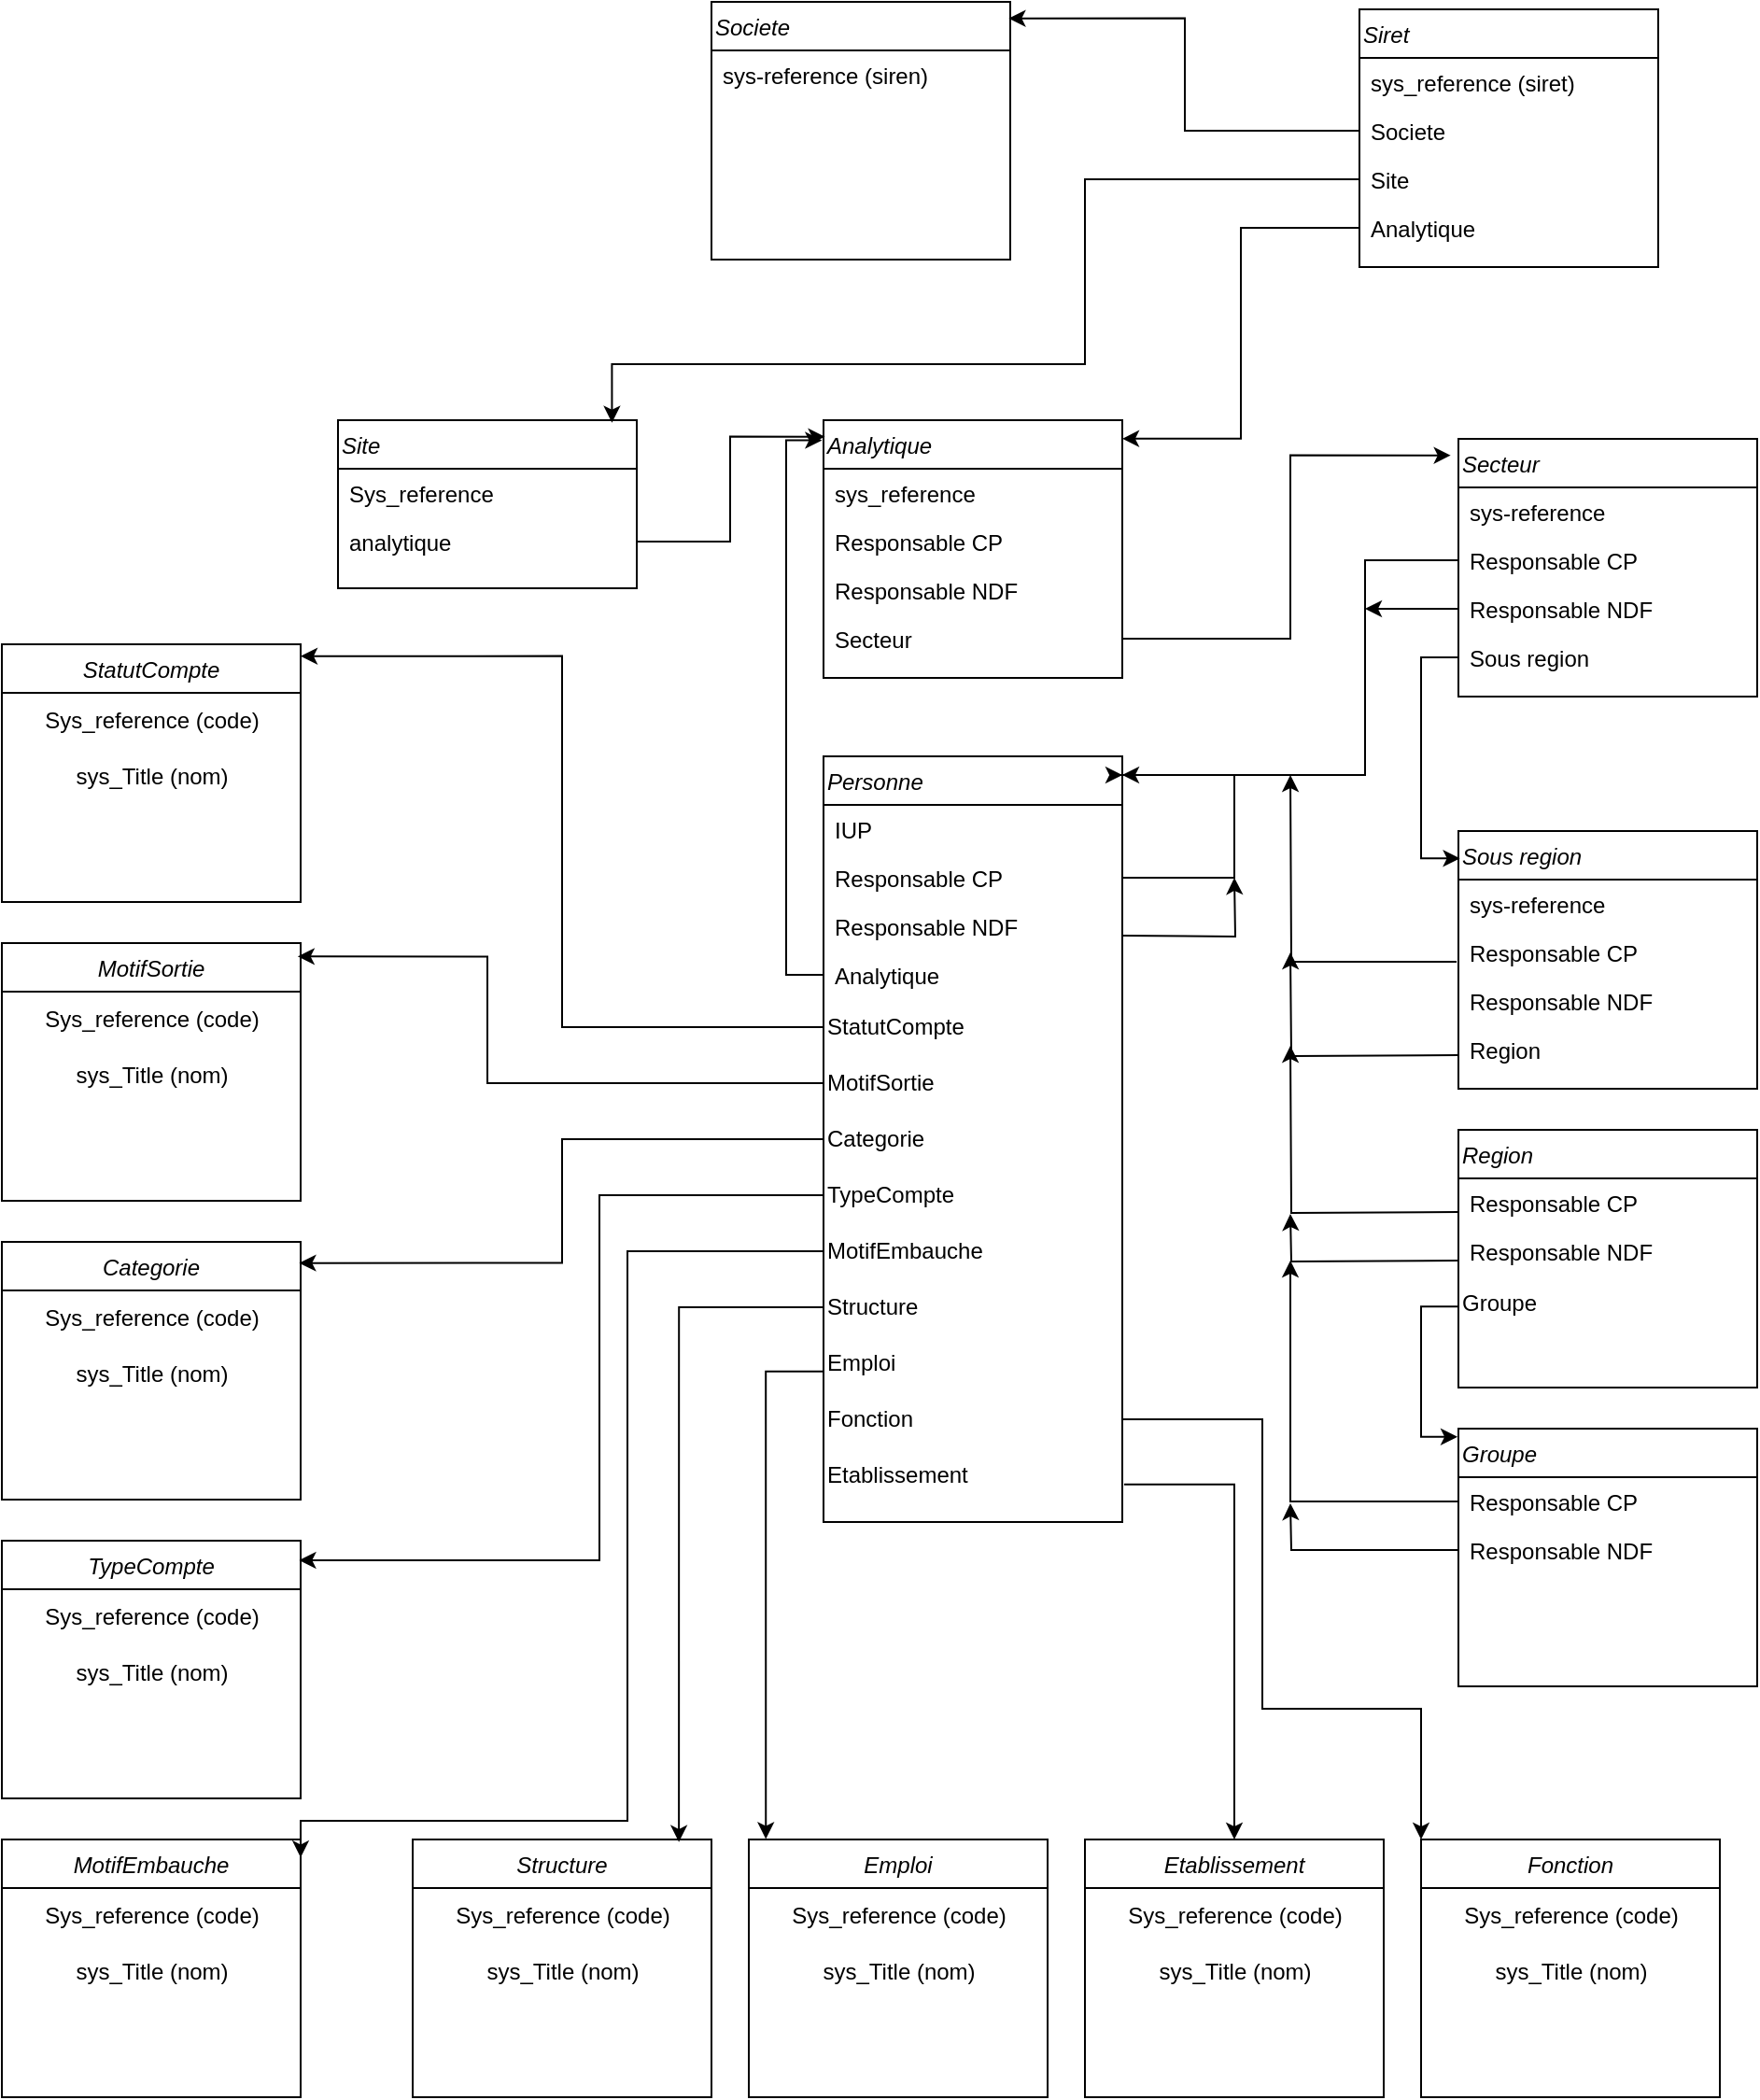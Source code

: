 <mxfile version="21.6.7" type="github">
  <diagram id="C5RBs43oDa-KdzZeNtuy" name="Page-1">
    <mxGraphModel dx="2206" dy="1166" grid="1" gridSize="5" guides="1" tooltips="1" connect="1" arrows="1" fold="1" page="1" pageScale="1" pageWidth="1654" pageHeight="1169" math="0" shadow="0">
      <root>
        <mxCell id="WIyWlLk6GJQsqaUBKTNV-0" />
        <mxCell id="WIyWlLk6GJQsqaUBKTNV-1" parent="WIyWlLk6GJQsqaUBKTNV-0" />
        <mxCell id="zkfFHV4jXpPFQw0GAbJ--0" value="Analytique&#xa;" style="swimlane;fontStyle=2;align=left;verticalAlign=top;childLayout=stackLayout;horizontal=1;startSize=26;horizontalStack=0;resizeParent=1;resizeLast=0;collapsible=1;marginBottom=0;rounded=0;shadow=0;strokeWidth=1;" parent="WIyWlLk6GJQsqaUBKTNV-1" vertex="1">
          <mxGeometry x="460" y="260" width="160" height="138" as="geometry">
            <mxRectangle x="230" y="140" width="160" height="26" as="alternateBounds" />
          </mxGeometry>
        </mxCell>
        <mxCell id="zkfFHV4jXpPFQw0GAbJ--1" value="sys_reference" style="text;align=left;verticalAlign=top;spacingLeft=4;spacingRight=4;overflow=hidden;rotatable=0;points=[[0,0.5],[1,0.5]];portConstraint=eastwest;" parent="zkfFHV4jXpPFQw0GAbJ--0" vertex="1">
          <mxGeometry y="26" width="160" height="26" as="geometry" />
        </mxCell>
        <mxCell id="zkfFHV4jXpPFQw0GAbJ--2" value="Responsable CP" style="text;align=left;verticalAlign=top;spacingLeft=4;spacingRight=4;overflow=hidden;rotatable=0;points=[[0,0.5],[1,0.5]];portConstraint=eastwest;rounded=0;shadow=0;html=0;" parent="zkfFHV4jXpPFQw0GAbJ--0" vertex="1">
          <mxGeometry y="52" width="160" height="26" as="geometry" />
        </mxCell>
        <mxCell id="zkfFHV4jXpPFQw0GAbJ--3" value="Responsable NDF" style="text;align=left;verticalAlign=top;spacingLeft=4;spacingRight=4;overflow=hidden;rotatable=0;points=[[0,0.5],[1,0.5]];portConstraint=eastwest;rounded=0;shadow=0;html=0;" parent="zkfFHV4jXpPFQw0GAbJ--0" vertex="1">
          <mxGeometry y="78" width="160" height="26" as="geometry" />
        </mxCell>
        <mxCell id="zkfFHV4jXpPFQw0GAbJ--5" value="Secteur" style="text;align=left;verticalAlign=top;spacingLeft=4;spacingRight=4;overflow=hidden;rotatable=0;points=[[0,0.5],[1,0.5]];portConstraint=eastwest;" parent="zkfFHV4jXpPFQw0GAbJ--0" vertex="1">
          <mxGeometry y="104" width="160" height="26" as="geometry" />
        </mxCell>
        <mxCell id="lXW113yhEihNR2syf71h-1" value="Personne" style="swimlane;fontStyle=2;align=left;verticalAlign=top;childLayout=stackLayout;horizontal=1;startSize=26;horizontalStack=0;resizeParent=1;resizeLast=0;collapsible=1;marginBottom=0;rounded=0;shadow=0;strokeWidth=1;" vertex="1" parent="WIyWlLk6GJQsqaUBKTNV-1">
          <mxGeometry x="460" y="440" width="160" height="410" as="geometry">
            <mxRectangle x="230" y="140" width="160" height="26" as="alternateBounds" />
          </mxGeometry>
        </mxCell>
        <mxCell id="lXW113yhEihNR2syf71h-2" value="IUP" style="text;align=left;verticalAlign=top;spacingLeft=4;spacingRight=4;overflow=hidden;rotatable=0;points=[[0,0.5],[1,0.5]];portConstraint=eastwest;" vertex="1" parent="lXW113yhEihNR2syf71h-1">
          <mxGeometry y="26" width="160" height="26" as="geometry" />
        </mxCell>
        <mxCell id="lXW113yhEihNR2syf71h-9" style="edgeStyle=orthogonalEdgeStyle;rounded=0;orthogonalLoop=1;jettySize=auto;html=1;align=left;" edge="1" parent="lXW113yhEihNR2syf71h-1" source="lXW113yhEihNR2syf71h-3">
          <mxGeometry relative="1" as="geometry">
            <mxPoint x="160" y="10" as="targetPoint" />
            <Array as="points">
              <mxPoint x="220" y="65" />
              <mxPoint x="220" y="10" />
              <mxPoint x="161" y="10" />
            </Array>
          </mxGeometry>
        </mxCell>
        <mxCell id="lXW113yhEihNR2syf71h-3" value="Responsable CP" style="text;align=left;verticalAlign=top;spacingLeft=4;spacingRight=4;overflow=hidden;rotatable=0;points=[[0,0.5],[1,0.5]];portConstraint=eastwest;rounded=0;shadow=0;html=0;" vertex="1" parent="lXW113yhEihNR2syf71h-1">
          <mxGeometry y="52" width="160" height="26" as="geometry" />
        </mxCell>
        <mxCell id="lXW113yhEihNR2syf71h-4" value="Responsable NDF" style="text;align=left;verticalAlign=top;spacingLeft=4;spacingRight=4;overflow=hidden;rotatable=0;points=[[0,0.5],[1,0.5]];portConstraint=eastwest;rounded=0;shadow=0;html=0;" vertex="1" parent="lXW113yhEihNR2syf71h-1">
          <mxGeometry y="78" width="160" height="26" as="geometry" />
        </mxCell>
        <mxCell id="lXW113yhEihNR2syf71h-5" value="Analytique" style="text;align=left;verticalAlign=top;spacingLeft=4;spacingRight=4;overflow=hidden;rotatable=0;points=[[0,0.5],[1,0.5]];portConstraint=eastwest;" vertex="1" parent="lXW113yhEihNR2syf71h-1">
          <mxGeometry y="104" width="160" height="26" as="geometry" />
        </mxCell>
        <mxCell id="lXW113yhEihNR2syf71h-13" value="StatutCompte" style="text;html=1;align=left;verticalAlign=middle;resizable=0;points=[];autosize=1;strokeColor=none;fillColor=none;" vertex="1" parent="lXW113yhEihNR2syf71h-1">
          <mxGeometry y="130" width="160" height="30" as="geometry" />
        </mxCell>
        <mxCell id="lXW113yhEihNR2syf71h-14" value="MotifSortie" style="text;html=1;align=left;verticalAlign=middle;resizable=0;points=[];autosize=1;strokeColor=none;fillColor=none;" vertex="1" parent="lXW113yhEihNR2syf71h-1">
          <mxGeometry y="160" width="160" height="30" as="geometry" />
        </mxCell>
        <mxCell id="lXW113yhEihNR2syf71h-15" value="Categorie" style="text;html=1;align=left;verticalAlign=middle;resizable=0;points=[];autosize=1;strokeColor=none;fillColor=none;" vertex="1" parent="lXW113yhEihNR2syf71h-1">
          <mxGeometry y="190" width="160" height="30" as="geometry" />
        </mxCell>
        <mxCell id="lXW113yhEihNR2syf71h-16" value="TypeCompte" style="text;html=1;align=left;verticalAlign=middle;resizable=0;points=[];autosize=1;strokeColor=none;fillColor=none;" vertex="1" parent="lXW113yhEihNR2syf71h-1">
          <mxGeometry y="220" width="160" height="30" as="geometry" />
        </mxCell>
        <mxCell id="lXW113yhEihNR2syf71h-17" value="MotifEmbauche" style="text;html=1;align=left;verticalAlign=middle;resizable=0;points=[];autosize=1;strokeColor=none;fillColor=none;" vertex="1" parent="lXW113yhEihNR2syf71h-1">
          <mxGeometry y="250" width="160" height="30" as="geometry" />
        </mxCell>
        <mxCell id="lXW113yhEihNR2syf71h-18" value="Structure" style="text;html=1;align=left;verticalAlign=middle;resizable=0;points=[];autosize=1;strokeColor=none;fillColor=none;" vertex="1" parent="lXW113yhEihNR2syf71h-1">
          <mxGeometry y="280" width="160" height="30" as="geometry" />
        </mxCell>
        <mxCell id="lXW113yhEihNR2syf71h-19" value="Emploi" style="text;html=1;align=left;verticalAlign=middle;resizable=0;points=[];autosize=1;strokeColor=none;fillColor=none;" vertex="1" parent="lXW113yhEihNR2syf71h-1">
          <mxGeometry y="310" width="160" height="30" as="geometry" />
        </mxCell>
        <mxCell id="lXW113yhEihNR2syf71h-21" value="Fonction" style="text;html=1;align=left;verticalAlign=middle;resizable=0;points=[];autosize=1;strokeColor=none;fillColor=none;" vertex="1" parent="lXW113yhEihNR2syf71h-1">
          <mxGeometry y="340" width="160" height="30" as="geometry" />
        </mxCell>
        <mxCell id="lXW113yhEihNR2syf71h-20" value="Etablissement" style="text;html=1;align=left;verticalAlign=middle;resizable=0;points=[];autosize=1;strokeColor=none;fillColor=none;" vertex="1" parent="lXW113yhEihNR2syf71h-1">
          <mxGeometry y="370" width="160" height="30" as="geometry" />
        </mxCell>
        <mxCell id="lXW113yhEihNR2syf71h-12" style="edgeStyle=orthogonalEdgeStyle;rounded=0;orthogonalLoop=1;jettySize=auto;html=1;entryX=-0.005;entryY=0.078;entryDx=0;entryDy=0;entryPerimeter=0;align=left;" edge="1" parent="WIyWlLk6GJQsqaUBKTNV-1" source="lXW113yhEihNR2syf71h-5" target="zkfFHV4jXpPFQw0GAbJ--0">
          <mxGeometry relative="1" as="geometry" />
        </mxCell>
        <mxCell id="lXW113yhEihNR2syf71h-23" value="Site" style="swimlane;fontStyle=2;align=left;verticalAlign=top;childLayout=stackLayout;horizontal=1;startSize=26;horizontalStack=0;resizeParent=1;resizeLast=0;collapsible=1;marginBottom=0;rounded=0;shadow=0;strokeWidth=1;" vertex="1" parent="WIyWlLk6GJQsqaUBKTNV-1">
          <mxGeometry x="200" y="260" width="160" height="90" as="geometry">
            <mxRectangle x="230" y="140" width="160" height="26" as="alternateBounds" />
          </mxGeometry>
        </mxCell>
        <mxCell id="lXW113yhEihNR2syf71h-24" value="Sys_reference" style="text;align=left;verticalAlign=top;spacingLeft=4;spacingRight=4;overflow=hidden;rotatable=0;points=[[0,0.5],[1,0.5]];portConstraint=eastwest;" vertex="1" parent="lXW113yhEihNR2syf71h-23">
          <mxGeometry y="26" width="160" height="26" as="geometry" />
        </mxCell>
        <mxCell id="lXW113yhEihNR2syf71h-25" value="analytique" style="text;align=left;verticalAlign=top;spacingLeft=4;spacingRight=4;overflow=hidden;rotatable=0;points=[[0,0.5],[1,0.5]];portConstraint=eastwest;rounded=0;shadow=0;html=0;" vertex="1" parent="lXW113yhEihNR2syf71h-23">
          <mxGeometry y="52" width="160" height="26" as="geometry" />
        </mxCell>
        <mxCell id="lXW113yhEihNR2syf71h-28" value="Siret" style="swimlane;fontStyle=2;align=left;verticalAlign=top;childLayout=stackLayout;horizontal=1;startSize=26;horizontalStack=0;resizeParent=1;resizeLast=0;collapsible=1;marginBottom=0;rounded=0;shadow=0;strokeWidth=1;" vertex="1" parent="WIyWlLk6GJQsqaUBKTNV-1">
          <mxGeometry x="747" y="40" width="160" height="138" as="geometry">
            <mxRectangle x="230" y="140" width="160" height="26" as="alternateBounds" />
          </mxGeometry>
        </mxCell>
        <mxCell id="lXW113yhEihNR2syf71h-29" value="sys_reference (siret)" style="text;align=left;verticalAlign=top;spacingLeft=4;spacingRight=4;overflow=hidden;rotatable=0;points=[[0,0.5],[1,0.5]];portConstraint=eastwest;" vertex="1" parent="lXW113yhEihNR2syf71h-28">
          <mxGeometry y="26" width="160" height="26" as="geometry" />
        </mxCell>
        <mxCell id="lXW113yhEihNR2syf71h-32" value="Societe" style="text;align=left;verticalAlign=top;spacingLeft=4;spacingRight=4;overflow=hidden;rotatable=0;points=[[0,0.5],[1,0.5]];portConstraint=eastwest;" vertex="1" parent="lXW113yhEihNR2syf71h-28">
          <mxGeometry y="52" width="160" height="26" as="geometry" />
        </mxCell>
        <mxCell id="lXW113yhEihNR2syf71h-30" value="Site" style="text;align=left;verticalAlign=top;spacingLeft=4;spacingRight=4;overflow=hidden;rotatable=0;points=[[0,0.5],[1,0.5]];portConstraint=eastwest;rounded=0;shadow=0;html=0;" vertex="1" parent="lXW113yhEihNR2syf71h-28">
          <mxGeometry y="78" width="160" height="26" as="geometry" />
        </mxCell>
        <mxCell id="lXW113yhEihNR2syf71h-31" value="Analytique" style="text;align=left;verticalAlign=top;spacingLeft=4;spacingRight=4;overflow=hidden;rotatable=0;points=[[0,0.5],[1,0.5]];portConstraint=eastwest;rounded=0;shadow=0;html=0;" vertex="1" parent="lXW113yhEihNR2syf71h-28">
          <mxGeometry y="104" width="160" height="26" as="geometry" />
        </mxCell>
        <mxCell id="lXW113yhEihNR2syf71h-33" style="edgeStyle=orthogonalEdgeStyle;rounded=0;orthogonalLoop=1;jettySize=auto;html=1;entryX=0.005;entryY=0.064;entryDx=0;entryDy=0;entryPerimeter=0;align=left;" edge="1" parent="WIyWlLk6GJQsqaUBKTNV-1" source="lXW113yhEihNR2syf71h-25" target="zkfFHV4jXpPFQw0GAbJ--0">
          <mxGeometry relative="1" as="geometry" />
        </mxCell>
        <mxCell id="lXW113yhEihNR2syf71h-34" value="Societe" style="swimlane;fontStyle=2;align=left;verticalAlign=top;childLayout=stackLayout;horizontal=1;startSize=26;horizontalStack=0;resizeParent=1;resizeLast=0;collapsible=1;marginBottom=0;rounded=0;shadow=0;strokeWidth=1;" vertex="1" parent="WIyWlLk6GJQsqaUBKTNV-1">
          <mxGeometry x="400" y="36" width="160" height="138" as="geometry">
            <mxRectangle x="230" y="140" width="160" height="26" as="alternateBounds" />
          </mxGeometry>
        </mxCell>
        <mxCell id="lXW113yhEihNR2syf71h-35" value="sys-reference (siren)" style="text;align=left;verticalAlign=top;spacingLeft=4;spacingRight=4;overflow=hidden;rotatable=0;points=[[0,0.5],[1,0.5]];portConstraint=eastwest;" vertex="1" parent="lXW113yhEihNR2syf71h-34">
          <mxGeometry y="26" width="160" height="26" as="geometry" />
        </mxCell>
        <mxCell id="lXW113yhEihNR2syf71h-39" style="edgeStyle=orthogonalEdgeStyle;rounded=0;orthogonalLoop=1;jettySize=auto;html=1;entryX=1;entryY=0.072;entryDx=0;entryDy=0;entryPerimeter=0;align=left;" edge="1" parent="WIyWlLk6GJQsqaUBKTNV-1" source="lXW113yhEihNR2syf71h-31" target="zkfFHV4jXpPFQw0GAbJ--0">
          <mxGeometry relative="1" as="geometry" />
        </mxCell>
        <mxCell id="lXW113yhEihNR2syf71h-40" style="edgeStyle=orthogonalEdgeStyle;rounded=0;orthogonalLoop=1;jettySize=auto;html=1;entryX=0.995;entryY=0.064;entryDx=0;entryDy=0;entryPerimeter=0;align=left;" edge="1" parent="WIyWlLk6GJQsqaUBKTNV-1" source="lXW113yhEihNR2syf71h-32" target="lXW113yhEihNR2syf71h-34">
          <mxGeometry relative="1" as="geometry" />
        </mxCell>
        <mxCell id="lXW113yhEihNR2syf71h-41" style="edgeStyle=orthogonalEdgeStyle;rounded=0;orthogonalLoop=1;jettySize=auto;html=1;entryX=0.917;entryY=0.015;entryDx=0;entryDy=0;entryPerimeter=0;align=left;" edge="1" parent="WIyWlLk6GJQsqaUBKTNV-1" source="lXW113yhEihNR2syf71h-30" target="lXW113yhEihNR2syf71h-23">
          <mxGeometry relative="1" as="geometry">
            <mxPoint x="360" y="270" as="targetPoint" />
            <Array as="points">
              <mxPoint x="600" y="131" />
              <mxPoint x="600" y="230" />
              <mxPoint x="347" y="230" />
            </Array>
          </mxGeometry>
        </mxCell>
        <mxCell id="lXW113yhEihNR2syf71h-47" value="Sous region" style="swimlane;fontStyle=2;align=left;verticalAlign=top;childLayout=stackLayout;horizontal=1;startSize=26;horizontalStack=0;resizeParent=1;resizeLast=0;collapsible=1;marginBottom=0;rounded=0;shadow=0;strokeWidth=1;" vertex="1" parent="WIyWlLk6GJQsqaUBKTNV-1">
          <mxGeometry x="800" y="480" width="160" height="138" as="geometry">
            <mxRectangle x="230" y="140" width="160" height="26" as="alternateBounds" />
          </mxGeometry>
        </mxCell>
        <mxCell id="lXW113yhEihNR2syf71h-48" value="sys-reference" style="text;align=left;verticalAlign=top;spacingLeft=4;spacingRight=4;overflow=hidden;rotatable=0;points=[[0,0.5],[1,0.5]];portConstraint=eastwest;" vertex="1" parent="lXW113yhEihNR2syf71h-47">
          <mxGeometry y="26" width="160" height="26" as="geometry" />
        </mxCell>
        <mxCell id="lXW113yhEihNR2syf71h-49" value="Responsable CP" style="text;align=left;verticalAlign=top;spacingLeft=4;spacingRight=4;overflow=hidden;rotatable=0;points=[[0,0.5],[1,0.5]];portConstraint=eastwest;rounded=0;shadow=0;html=0;" vertex="1" parent="lXW113yhEihNR2syf71h-47">
          <mxGeometry y="52" width="160" height="26" as="geometry" />
        </mxCell>
        <mxCell id="lXW113yhEihNR2syf71h-50" value="Responsable NDF" style="text;align=left;verticalAlign=top;spacingLeft=4;spacingRight=4;overflow=hidden;rotatable=0;points=[[0,0.5],[1,0.5]];portConstraint=eastwest;rounded=0;shadow=0;html=0;" vertex="1" parent="lXW113yhEihNR2syf71h-47">
          <mxGeometry y="78" width="160" height="26" as="geometry" />
        </mxCell>
        <mxCell id="lXW113yhEihNR2syf71h-51" value="Region" style="text;align=left;verticalAlign=top;spacingLeft=4;spacingRight=4;overflow=hidden;rotatable=0;points=[[0,0.5],[1,0.5]];portConstraint=eastwest;" vertex="1" parent="lXW113yhEihNR2syf71h-47">
          <mxGeometry y="104" width="160" height="26" as="geometry" />
        </mxCell>
        <mxCell id="lXW113yhEihNR2syf71h-52" value="Secteur" style="swimlane;fontStyle=2;align=left;verticalAlign=top;childLayout=stackLayout;horizontal=1;startSize=26;horizontalStack=0;resizeParent=1;resizeLast=0;collapsible=1;marginBottom=0;rounded=0;shadow=0;strokeWidth=1;" vertex="1" parent="WIyWlLk6GJQsqaUBKTNV-1">
          <mxGeometry x="800" y="270" width="160" height="138" as="geometry">
            <mxRectangle x="230" y="140" width="160" height="26" as="alternateBounds" />
          </mxGeometry>
        </mxCell>
        <mxCell id="lXW113yhEihNR2syf71h-53" value="sys-reference" style="text;align=left;verticalAlign=top;spacingLeft=4;spacingRight=4;overflow=hidden;rotatable=0;points=[[0,0.5],[1,0.5]];portConstraint=eastwest;" vertex="1" parent="lXW113yhEihNR2syf71h-52">
          <mxGeometry y="26" width="160" height="26" as="geometry" />
        </mxCell>
        <mxCell id="lXW113yhEihNR2syf71h-54" value="Responsable CP" style="text;align=left;verticalAlign=top;spacingLeft=4;spacingRight=4;overflow=hidden;rotatable=0;points=[[0,0.5],[1,0.5]];portConstraint=eastwest;rounded=0;shadow=0;html=0;" vertex="1" parent="lXW113yhEihNR2syf71h-52">
          <mxGeometry y="52" width="160" height="26" as="geometry" />
        </mxCell>
        <mxCell id="lXW113yhEihNR2syf71h-61" style="edgeStyle=orthogonalEdgeStyle;rounded=0;orthogonalLoop=1;jettySize=auto;html=1;align=left;" edge="1" parent="lXW113yhEihNR2syf71h-52" source="lXW113yhEihNR2syf71h-55">
          <mxGeometry relative="1" as="geometry">
            <mxPoint x="-50" y="91" as="targetPoint" />
          </mxGeometry>
        </mxCell>
        <mxCell id="lXW113yhEihNR2syf71h-55" value="Responsable NDF" style="text;align=left;verticalAlign=top;spacingLeft=4;spacingRight=4;overflow=hidden;rotatable=0;points=[[0,0.5],[1,0.5]];portConstraint=eastwest;rounded=0;shadow=0;html=0;" vertex="1" parent="lXW113yhEihNR2syf71h-52">
          <mxGeometry y="78" width="160" height="26" as="geometry" />
        </mxCell>
        <mxCell id="lXW113yhEihNR2syf71h-56" value="Sous region" style="text;align=left;verticalAlign=top;spacingLeft=4;spacingRight=4;overflow=hidden;rotatable=0;points=[[0,0.5],[1,0.5]];portConstraint=eastwest;" vertex="1" parent="lXW113yhEihNR2syf71h-52">
          <mxGeometry y="104" width="160" height="26" as="geometry" />
        </mxCell>
        <mxCell id="lXW113yhEihNR2syf71h-57" style="edgeStyle=orthogonalEdgeStyle;rounded=0;orthogonalLoop=1;jettySize=auto;html=1;entryX=-0.026;entryY=0.064;entryDx=0;entryDy=0;entryPerimeter=0;align=left;" edge="1" parent="WIyWlLk6GJQsqaUBKTNV-1" source="zkfFHV4jXpPFQw0GAbJ--5" target="lXW113yhEihNR2syf71h-52">
          <mxGeometry relative="1" as="geometry" />
        </mxCell>
        <mxCell id="lXW113yhEihNR2syf71h-58" style="edgeStyle=orthogonalEdgeStyle;rounded=0;orthogonalLoop=1;jettySize=auto;html=1;align=left;" edge="1" parent="WIyWlLk6GJQsqaUBKTNV-1" source="lXW113yhEihNR2syf71h-54">
          <mxGeometry relative="1" as="geometry">
            <mxPoint x="620" y="450" as="targetPoint" />
            <Array as="points">
              <mxPoint x="750" y="335" />
              <mxPoint x="750" y="450" />
              <mxPoint x="619" y="450" />
            </Array>
          </mxGeometry>
        </mxCell>
        <mxCell id="lXW113yhEihNR2syf71h-59" style="edgeStyle=orthogonalEdgeStyle;rounded=0;orthogonalLoop=1;jettySize=auto;html=1;entryX=0.005;entryY=0.106;entryDx=0;entryDy=0;entryPerimeter=0;align=left;" edge="1" parent="WIyWlLk6GJQsqaUBKTNV-1" source="lXW113yhEihNR2syf71h-56" target="lXW113yhEihNR2syf71h-47">
          <mxGeometry relative="1" as="geometry" />
        </mxCell>
        <mxCell id="lXW113yhEihNR2syf71h-60" style="edgeStyle=orthogonalEdgeStyle;rounded=0;orthogonalLoop=1;jettySize=auto;html=1;align=left;exitX=-0.006;exitY=0.692;exitDx=0;exitDy=0;exitPerimeter=0;" edge="1" parent="WIyWlLk6GJQsqaUBKTNV-1" source="lXW113yhEihNR2syf71h-49">
          <mxGeometry relative="1" as="geometry">
            <mxPoint x="827.44" y="545" as="sourcePoint" />
            <mxPoint x="710" y="450" as="targetPoint" />
          </mxGeometry>
        </mxCell>
        <mxCell id="lXW113yhEihNR2syf71h-62" style="edgeStyle=orthogonalEdgeStyle;rounded=0;orthogonalLoop=1;jettySize=auto;html=1;align=left;" edge="1" parent="WIyWlLk6GJQsqaUBKTNV-1">
          <mxGeometry relative="1" as="geometry">
            <mxPoint x="710" y="545" as="targetPoint" />
            <mxPoint x="800" y="600" as="sourcePoint" />
          </mxGeometry>
        </mxCell>
        <mxCell id="lXW113yhEihNR2syf71h-63" value="Region" style="swimlane;fontStyle=2;align=left;verticalAlign=top;childLayout=stackLayout;horizontal=1;startSize=26;horizontalStack=0;resizeParent=1;resizeLast=0;collapsible=1;marginBottom=0;rounded=0;shadow=0;strokeWidth=1;" vertex="1" parent="WIyWlLk6GJQsqaUBKTNV-1">
          <mxGeometry x="800" y="640" width="160" height="138" as="geometry">
            <mxRectangle x="230" y="140" width="160" height="26" as="alternateBounds" />
          </mxGeometry>
        </mxCell>
        <mxCell id="lXW113yhEihNR2syf71h-65" value="Responsable CP" style="text;align=left;verticalAlign=top;spacingLeft=4;spacingRight=4;overflow=hidden;rotatable=0;points=[[0,0.5],[1,0.5]];portConstraint=eastwest;rounded=0;shadow=0;html=0;" vertex="1" parent="lXW113yhEihNR2syf71h-63">
          <mxGeometry y="26" width="160" height="26" as="geometry" />
        </mxCell>
        <mxCell id="lXW113yhEihNR2syf71h-68" value="Responsable NDF" style="text;align=left;verticalAlign=top;spacingLeft=4;spacingRight=4;overflow=hidden;rotatable=0;points=[[0,0.5],[1,0.5]];portConstraint=eastwest;rounded=0;shadow=0;html=0;" vertex="1" parent="lXW113yhEihNR2syf71h-63">
          <mxGeometry y="52" width="160" height="26" as="geometry" />
        </mxCell>
        <mxCell id="lXW113yhEihNR2syf71h-76" value="Groupe" style="text;html=1;align=left;verticalAlign=middle;resizable=0;points=[];autosize=1;strokeColor=none;fillColor=none;" vertex="1" parent="lXW113yhEihNR2syf71h-63">
          <mxGeometry y="78" width="160" height="30" as="geometry" />
        </mxCell>
        <mxCell id="lXW113yhEihNR2syf71h-64" value="Groupe" style="swimlane;fontStyle=2;align=left;verticalAlign=top;childLayout=stackLayout;horizontal=1;startSize=26;horizontalStack=0;resizeParent=1;resizeLast=0;collapsible=1;marginBottom=0;rounded=0;shadow=0;strokeWidth=1;" vertex="1" parent="WIyWlLk6GJQsqaUBKTNV-1">
          <mxGeometry x="800" y="800" width="160" height="138" as="geometry">
            <mxRectangle x="230" y="140" width="160" height="26" as="alternateBounds" />
          </mxGeometry>
        </mxCell>
        <mxCell id="lXW113yhEihNR2syf71h-66" value="Responsable CP" style="text;align=left;verticalAlign=top;spacingLeft=4;spacingRight=4;overflow=hidden;rotatable=0;points=[[0,0.5],[1,0.5]];portConstraint=eastwest;rounded=0;shadow=0;html=0;" vertex="1" parent="lXW113yhEihNR2syf71h-64">
          <mxGeometry y="26" width="160" height="26" as="geometry" />
        </mxCell>
        <mxCell id="lXW113yhEihNR2syf71h-73" style="edgeStyle=orthogonalEdgeStyle;rounded=0;orthogonalLoop=1;jettySize=auto;html=1;align=left;" edge="1" parent="lXW113yhEihNR2syf71h-64" source="lXW113yhEihNR2syf71h-67">
          <mxGeometry relative="1" as="geometry">
            <mxPoint x="-90" y="40" as="targetPoint" />
          </mxGeometry>
        </mxCell>
        <mxCell id="lXW113yhEihNR2syf71h-67" value="Responsable NDF" style="text;align=left;verticalAlign=top;spacingLeft=4;spacingRight=4;overflow=hidden;rotatable=0;points=[[0,0.5],[1,0.5]];portConstraint=eastwest;rounded=0;shadow=0;html=0;" vertex="1" parent="lXW113yhEihNR2syf71h-64">
          <mxGeometry y="52" width="160" height="26" as="geometry" />
        </mxCell>
        <mxCell id="lXW113yhEihNR2syf71h-71" style="edgeStyle=orthogonalEdgeStyle;rounded=0;orthogonalLoop=1;jettySize=auto;html=1;align=left;" edge="1" parent="WIyWlLk6GJQsqaUBKTNV-1">
          <mxGeometry relative="1" as="geometry">
            <mxPoint x="710" y="685" as="targetPoint" />
            <mxPoint x="800" y="710" as="sourcePoint" />
          </mxGeometry>
        </mxCell>
        <mxCell id="lXW113yhEihNR2syf71h-70" style="edgeStyle=orthogonalEdgeStyle;rounded=0;orthogonalLoop=1;jettySize=auto;html=1;align=left;" edge="1" parent="WIyWlLk6GJQsqaUBKTNV-1">
          <mxGeometry relative="1" as="geometry">
            <mxPoint x="710" y="595" as="targetPoint" />
            <mxPoint x="800" y="684" as="sourcePoint" />
          </mxGeometry>
        </mxCell>
        <mxCell id="lXW113yhEihNR2syf71h-11" style="edgeStyle=orthogonalEdgeStyle;rounded=0;orthogonalLoop=1;jettySize=auto;html=1;align=left;" edge="1" parent="WIyWlLk6GJQsqaUBKTNV-1">
          <mxGeometry relative="1" as="geometry">
            <mxPoint x="680" y="505" as="targetPoint" />
            <mxPoint x="620.0" y="536" as="sourcePoint" />
          </mxGeometry>
        </mxCell>
        <mxCell id="lXW113yhEihNR2syf71h-72" style="edgeStyle=orthogonalEdgeStyle;rounded=0;orthogonalLoop=1;jettySize=auto;html=1;align=left;" edge="1" parent="WIyWlLk6GJQsqaUBKTNV-1" source="lXW113yhEihNR2syf71h-66">
          <mxGeometry relative="1" as="geometry">
            <mxPoint x="710" y="710" as="targetPoint" />
            <Array as="points">
              <mxPoint x="710" y="839" />
            </Array>
          </mxGeometry>
        </mxCell>
        <mxCell id="lXW113yhEihNR2syf71h-77" style="edgeStyle=orthogonalEdgeStyle;rounded=0;orthogonalLoop=1;jettySize=auto;html=1;entryX=-0.003;entryY=0.032;entryDx=0;entryDy=0;entryPerimeter=0;exitX=-0.003;exitY=0.554;exitDx=0;exitDy=0;exitPerimeter=0;align=left;" edge="1" parent="WIyWlLk6GJQsqaUBKTNV-1" source="lXW113yhEihNR2syf71h-76" target="lXW113yhEihNR2syf71h-64">
          <mxGeometry relative="1" as="geometry" />
        </mxCell>
        <mxCell id="lXW113yhEihNR2syf71h-87" value="StatutCompte" style="swimlane;fontStyle=2;align=center;verticalAlign=top;childLayout=stackLayout;horizontal=1;startSize=26;horizontalStack=0;resizeParent=1;resizeLast=0;collapsible=1;marginBottom=0;rounded=0;shadow=0;strokeWidth=1;" vertex="1" parent="WIyWlLk6GJQsqaUBKTNV-1">
          <mxGeometry x="20" y="380" width="160" height="138" as="geometry">
            <mxRectangle x="230" y="140" width="160" height="26" as="alternateBounds" />
          </mxGeometry>
        </mxCell>
        <mxCell id="lXW113yhEihNR2syf71h-106" value="Sys_reference (code)" style="text;html=1;align=center;verticalAlign=middle;resizable=0;points=[];autosize=1;strokeColor=none;fillColor=none;" vertex="1" parent="lXW113yhEihNR2syf71h-87">
          <mxGeometry y="26" width="160" height="30" as="geometry" />
        </mxCell>
        <mxCell id="lXW113yhEihNR2syf71h-107" value="sys_Title (nom)" style="text;html=1;align=center;verticalAlign=middle;resizable=0;points=[];autosize=1;strokeColor=none;fillColor=none;" vertex="1" parent="lXW113yhEihNR2syf71h-87">
          <mxGeometry y="56" width="160" height="30" as="geometry" />
        </mxCell>
        <mxCell id="lXW113yhEihNR2syf71h-88" value="MotifSortie" style="swimlane;fontStyle=2;align=center;verticalAlign=top;childLayout=stackLayout;horizontal=1;startSize=26;horizontalStack=0;resizeParent=1;resizeLast=0;collapsible=1;marginBottom=0;rounded=0;shadow=0;strokeWidth=1;" vertex="1" parent="WIyWlLk6GJQsqaUBKTNV-1">
          <mxGeometry x="20" y="540" width="160" height="138" as="geometry">
            <mxRectangle x="230" y="140" width="160" height="26" as="alternateBounds" />
          </mxGeometry>
        </mxCell>
        <mxCell id="lXW113yhEihNR2syf71h-110" value="Sys_reference (code)" style="text;html=1;align=center;verticalAlign=middle;resizable=0;points=[];autosize=1;strokeColor=none;fillColor=none;" vertex="1" parent="lXW113yhEihNR2syf71h-88">
          <mxGeometry y="26" width="160" height="30" as="geometry" />
        </mxCell>
        <mxCell id="lXW113yhEihNR2syf71h-118" value="sys_Title (nom)" style="text;html=1;align=center;verticalAlign=middle;resizable=0;points=[];autosize=1;strokeColor=none;fillColor=none;" vertex="1" parent="lXW113yhEihNR2syf71h-88">
          <mxGeometry y="56" width="160" height="30" as="geometry" />
        </mxCell>
        <mxCell id="lXW113yhEihNR2syf71h-89" value="Categorie" style="swimlane;fontStyle=2;align=center;verticalAlign=top;childLayout=stackLayout;horizontal=1;startSize=26;horizontalStack=0;resizeParent=1;resizeLast=0;collapsible=1;marginBottom=0;rounded=0;shadow=0;strokeWidth=1;" vertex="1" parent="WIyWlLk6GJQsqaUBKTNV-1">
          <mxGeometry x="20" y="700" width="160" height="138" as="geometry">
            <mxRectangle x="230" y="140" width="160" height="26" as="alternateBounds" />
          </mxGeometry>
        </mxCell>
        <mxCell id="lXW113yhEihNR2syf71h-109" value="Sys_reference (code)" style="text;html=1;align=center;verticalAlign=middle;resizable=0;points=[];autosize=1;strokeColor=none;fillColor=none;" vertex="1" parent="lXW113yhEihNR2syf71h-89">
          <mxGeometry y="26" width="160" height="30" as="geometry" />
        </mxCell>
        <mxCell id="lXW113yhEihNR2syf71h-117" value="sys_Title (nom)" style="text;html=1;align=center;verticalAlign=middle;resizable=0;points=[];autosize=1;strokeColor=none;fillColor=none;" vertex="1" parent="lXW113yhEihNR2syf71h-89">
          <mxGeometry y="56" width="160" height="30" as="geometry" />
        </mxCell>
        <mxCell id="lXW113yhEihNR2syf71h-90" value="TypeCompte" style="swimlane;fontStyle=2;align=center;verticalAlign=top;childLayout=stackLayout;horizontal=1;startSize=26;horizontalStack=0;resizeParent=1;resizeLast=0;collapsible=1;marginBottom=0;rounded=0;shadow=0;strokeWidth=1;" vertex="1" parent="WIyWlLk6GJQsqaUBKTNV-1">
          <mxGeometry x="20" y="860" width="160" height="138" as="geometry">
            <mxRectangle x="230" y="140" width="160" height="26" as="alternateBounds" />
          </mxGeometry>
        </mxCell>
        <mxCell id="lXW113yhEihNR2syf71h-108" value="Sys_reference (code)" style="text;html=1;align=center;verticalAlign=middle;resizable=0;points=[];autosize=1;strokeColor=none;fillColor=none;" vertex="1" parent="lXW113yhEihNR2syf71h-90">
          <mxGeometry y="26" width="160" height="30" as="geometry" />
        </mxCell>
        <mxCell id="lXW113yhEihNR2syf71h-116" value="sys_Title (nom)" style="text;html=1;align=center;verticalAlign=middle;resizable=0;points=[];autosize=1;strokeColor=none;fillColor=none;" vertex="1" parent="lXW113yhEihNR2syf71h-90">
          <mxGeometry y="56" width="160" height="30" as="geometry" />
        </mxCell>
        <mxCell id="lXW113yhEihNR2syf71h-91" value="MotifEmbauche" style="swimlane;fontStyle=2;align=center;verticalAlign=top;childLayout=stackLayout;horizontal=1;startSize=26;horizontalStack=0;resizeParent=1;resizeLast=0;collapsible=1;marginBottom=0;rounded=0;shadow=0;strokeWidth=1;" vertex="1" parent="WIyWlLk6GJQsqaUBKTNV-1">
          <mxGeometry x="20" y="1020" width="160" height="138" as="geometry">
            <mxRectangle x="230" y="140" width="160" height="26" as="alternateBounds" />
          </mxGeometry>
        </mxCell>
        <mxCell id="lXW113yhEihNR2syf71h-112" value="Sys_reference (code)" style="text;html=1;align=center;verticalAlign=middle;resizable=0;points=[];autosize=1;strokeColor=none;fillColor=none;" vertex="1" parent="lXW113yhEihNR2syf71h-91">
          <mxGeometry y="26" width="160" height="30" as="geometry" />
        </mxCell>
        <mxCell id="lXW113yhEihNR2syf71h-120" value="sys_Title (nom)" style="text;html=1;align=center;verticalAlign=middle;resizable=0;points=[];autosize=1;strokeColor=none;fillColor=none;" vertex="1" parent="lXW113yhEihNR2syf71h-91">
          <mxGeometry y="56" width="160" height="30" as="geometry" />
        </mxCell>
        <mxCell id="lXW113yhEihNR2syf71h-92" value="Structure" style="swimlane;fontStyle=2;align=center;verticalAlign=top;childLayout=stackLayout;horizontal=1;startSize=26;horizontalStack=0;resizeParent=1;resizeLast=0;collapsible=1;marginBottom=0;rounded=0;shadow=0;strokeWidth=1;" vertex="1" parent="WIyWlLk6GJQsqaUBKTNV-1">
          <mxGeometry x="240" y="1020" width="160" height="138" as="geometry">
            <mxRectangle x="230" y="140" width="160" height="26" as="alternateBounds" />
          </mxGeometry>
        </mxCell>
        <mxCell id="lXW113yhEihNR2syf71h-111" value="Sys_reference (code)" style="text;html=1;align=center;verticalAlign=middle;resizable=0;points=[];autosize=1;strokeColor=none;fillColor=none;" vertex="1" parent="lXW113yhEihNR2syf71h-92">
          <mxGeometry y="26" width="160" height="30" as="geometry" />
        </mxCell>
        <mxCell id="lXW113yhEihNR2syf71h-119" value="sys_Title (nom)" style="text;html=1;align=center;verticalAlign=middle;resizable=0;points=[];autosize=1;strokeColor=none;fillColor=none;" vertex="1" parent="lXW113yhEihNR2syf71h-92">
          <mxGeometry y="56" width="160" height="30" as="geometry" />
        </mxCell>
        <mxCell id="lXW113yhEihNR2syf71h-93" value="Emploi" style="swimlane;fontStyle=2;align=center;verticalAlign=top;childLayout=stackLayout;horizontal=1;startSize=26;horizontalStack=0;resizeParent=1;resizeLast=0;collapsible=1;marginBottom=0;rounded=0;shadow=0;strokeWidth=1;" vertex="1" parent="WIyWlLk6GJQsqaUBKTNV-1">
          <mxGeometry x="420" y="1020" width="160" height="138" as="geometry">
            <mxRectangle x="230" y="140" width="160" height="26" as="alternateBounds" />
          </mxGeometry>
        </mxCell>
        <mxCell id="lXW113yhEihNR2syf71h-114" value="Sys_reference (code)" style="text;html=1;align=center;verticalAlign=middle;resizable=0;points=[];autosize=1;strokeColor=none;fillColor=none;" vertex="1" parent="lXW113yhEihNR2syf71h-93">
          <mxGeometry y="26" width="160" height="30" as="geometry" />
        </mxCell>
        <mxCell id="lXW113yhEihNR2syf71h-122" value="sys_Title (nom)" style="text;html=1;align=center;verticalAlign=middle;resizable=0;points=[];autosize=1;strokeColor=none;fillColor=none;" vertex="1" parent="lXW113yhEihNR2syf71h-93">
          <mxGeometry y="56" width="160" height="30" as="geometry" />
        </mxCell>
        <mxCell id="lXW113yhEihNR2syf71h-94" value="Etablissement" style="swimlane;fontStyle=2;align=center;verticalAlign=top;childLayout=stackLayout;horizontal=1;startSize=26;horizontalStack=0;resizeParent=1;resizeLast=0;collapsible=1;marginBottom=0;rounded=0;shadow=0;strokeWidth=1;" vertex="1" parent="WIyWlLk6GJQsqaUBKTNV-1">
          <mxGeometry x="600" y="1020" width="160" height="138" as="geometry">
            <mxRectangle x="230" y="140" width="160" height="26" as="alternateBounds" />
          </mxGeometry>
        </mxCell>
        <mxCell id="lXW113yhEihNR2syf71h-113" value="Sys_reference (code)" style="text;html=1;align=center;verticalAlign=middle;resizable=0;points=[];autosize=1;strokeColor=none;fillColor=none;" vertex="1" parent="lXW113yhEihNR2syf71h-94">
          <mxGeometry y="26" width="160" height="30" as="geometry" />
        </mxCell>
        <mxCell id="lXW113yhEihNR2syf71h-121" value="sys_Title (nom)" style="text;html=1;align=center;verticalAlign=middle;resizable=0;points=[];autosize=1;strokeColor=none;fillColor=none;" vertex="1" parent="lXW113yhEihNR2syf71h-94">
          <mxGeometry y="56" width="160" height="30" as="geometry" />
        </mxCell>
        <mxCell id="lXW113yhEihNR2syf71h-95" value="Fonction" style="swimlane;fontStyle=2;align=center;verticalAlign=top;childLayout=stackLayout;horizontal=1;startSize=26;horizontalStack=0;resizeParent=1;resizeLast=0;collapsible=1;marginBottom=0;rounded=0;shadow=0;strokeWidth=1;" vertex="1" parent="WIyWlLk6GJQsqaUBKTNV-1">
          <mxGeometry x="780" y="1020" width="160" height="138" as="geometry">
            <mxRectangle x="230" y="140" width="160" height="26" as="alternateBounds" />
          </mxGeometry>
        </mxCell>
        <mxCell id="lXW113yhEihNR2syf71h-115" value="Sys_reference (code)" style="text;html=1;align=center;verticalAlign=middle;resizable=0;points=[];autosize=1;strokeColor=none;fillColor=none;" vertex="1" parent="lXW113yhEihNR2syf71h-95">
          <mxGeometry y="26" width="160" height="30" as="geometry" />
        </mxCell>
        <mxCell id="lXW113yhEihNR2syf71h-123" value="sys_Title (nom)" style="text;html=1;align=center;verticalAlign=middle;resizable=0;points=[];autosize=1;strokeColor=none;fillColor=none;" vertex="1" parent="lXW113yhEihNR2syf71h-95">
          <mxGeometry y="56" width="160" height="30" as="geometry" />
        </mxCell>
        <mxCell id="lXW113yhEihNR2syf71h-97" style="edgeStyle=orthogonalEdgeStyle;rounded=0;orthogonalLoop=1;jettySize=auto;html=1;entryX=1;entryY=0.046;entryDx=0;entryDy=0;entryPerimeter=0;" edge="1" parent="WIyWlLk6GJQsqaUBKTNV-1" source="lXW113yhEihNR2syf71h-13" target="lXW113yhEihNR2syf71h-87">
          <mxGeometry relative="1" as="geometry" />
        </mxCell>
        <mxCell id="lXW113yhEihNR2syf71h-98" style="edgeStyle=orthogonalEdgeStyle;rounded=0;orthogonalLoop=1;jettySize=auto;html=1;entryX=0.99;entryY=0.052;entryDx=0;entryDy=0;entryPerimeter=0;" edge="1" parent="WIyWlLk6GJQsqaUBKTNV-1" source="lXW113yhEihNR2syf71h-14" target="lXW113yhEihNR2syf71h-88">
          <mxGeometry relative="1" as="geometry">
            <Array as="points">
              <mxPoint x="280" y="615" />
              <mxPoint x="280" y="547" />
            </Array>
          </mxGeometry>
        </mxCell>
        <mxCell id="lXW113yhEihNR2syf71h-99" style="edgeStyle=orthogonalEdgeStyle;rounded=0;orthogonalLoop=1;jettySize=auto;html=1;entryX=0.995;entryY=0.082;entryDx=0;entryDy=0;entryPerimeter=0;" edge="1" parent="WIyWlLk6GJQsqaUBKTNV-1" source="lXW113yhEihNR2syf71h-15" target="lXW113yhEihNR2syf71h-89">
          <mxGeometry relative="1" as="geometry" />
        </mxCell>
        <mxCell id="lXW113yhEihNR2syf71h-100" style="edgeStyle=orthogonalEdgeStyle;rounded=0;orthogonalLoop=1;jettySize=auto;html=1;entryX=0.995;entryY=0.076;entryDx=0;entryDy=0;entryPerimeter=0;" edge="1" parent="WIyWlLk6GJQsqaUBKTNV-1" source="lXW113yhEihNR2syf71h-16" target="lXW113yhEihNR2syf71h-90">
          <mxGeometry relative="1" as="geometry">
            <Array as="points">
              <mxPoint x="340" y="675" />
              <mxPoint x="340" y="871" />
            </Array>
          </mxGeometry>
        </mxCell>
        <mxCell id="lXW113yhEihNR2syf71h-101" style="edgeStyle=orthogonalEdgeStyle;rounded=0;orthogonalLoop=1;jettySize=auto;html=1;entryX=1;entryY=0.07;entryDx=0;entryDy=0;entryPerimeter=0;" edge="1" parent="WIyWlLk6GJQsqaUBKTNV-1" source="lXW113yhEihNR2syf71h-17" target="lXW113yhEihNR2syf71h-91">
          <mxGeometry relative="1" as="geometry">
            <Array as="points">
              <mxPoint x="355" y="705" />
              <mxPoint x="355" y="1010" />
              <mxPoint x="180" y="1010" />
            </Array>
          </mxGeometry>
        </mxCell>
        <mxCell id="lXW113yhEihNR2syf71h-102" style="edgeStyle=orthogonalEdgeStyle;rounded=0;orthogonalLoop=1;jettySize=auto;html=1;entryX=0.891;entryY=0.01;entryDx=0;entryDy=0;entryPerimeter=0;" edge="1" parent="WIyWlLk6GJQsqaUBKTNV-1" source="lXW113yhEihNR2syf71h-18" target="lXW113yhEihNR2syf71h-92">
          <mxGeometry relative="1" as="geometry" />
        </mxCell>
        <mxCell id="lXW113yhEihNR2syf71h-103" style="edgeStyle=orthogonalEdgeStyle;rounded=0;orthogonalLoop=1;jettySize=auto;html=1;entryX=0.057;entryY=-0.002;entryDx=0;entryDy=0;entryPerimeter=0;exitX=-0.001;exitY=0.645;exitDx=0;exitDy=0;exitPerimeter=0;" edge="1" parent="WIyWlLk6GJQsqaUBKTNV-1" source="lXW113yhEihNR2syf71h-19" target="lXW113yhEihNR2syf71h-93">
          <mxGeometry relative="1" as="geometry" />
        </mxCell>
        <mxCell id="lXW113yhEihNR2syf71h-104" style="edgeStyle=orthogonalEdgeStyle;rounded=0;orthogonalLoop=1;jettySize=auto;html=1;entryX=0;entryY=0;entryDx=0;entryDy=0;" edge="1" parent="WIyWlLk6GJQsqaUBKTNV-1" source="lXW113yhEihNR2syf71h-21" target="lXW113yhEihNR2syf71h-95">
          <mxGeometry relative="1" as="geometry">
            <Array as="points">
              <mxPoint x="695" y="795" />
              <mxPoint x="695" y="950" />
              <mxPoint x="780" y="950" />
            </Array>
          </mxGeometry>
        </mxCell>
        <mxCell id="lXW113yhEihNR2syf71h-105" style="edgeStyle=orthogonalEdgeStyle;rounded=0;orthogonalLoop=1;jettySize=auto;html=1;entryX=0.5;entryY=0;entryDx=0;entryDy=0;exitX=1.006;exitY=0.662;exitDx=0;exitDy=0;exitPerimeter=0;" edge="1" parent="WIyWlLk6GJQsqaUBKTNV-1" source="lXW113yhEihNR2syf71h-20" target="lXW113yhEihNR2syf71h-94">
          <mxGeometry relative="1" as="geometry" />
        </mxCell>
      </root>
    </mxGraphModel>
  </diagram>
</mxfile>
